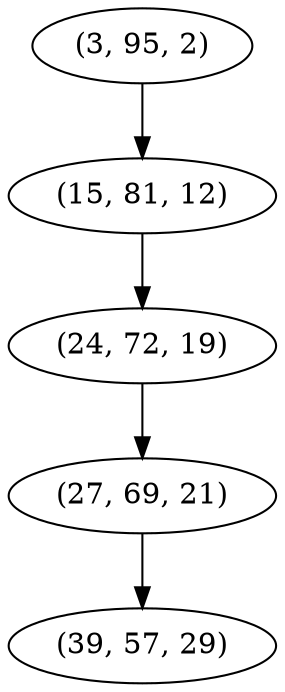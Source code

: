 digraph tree {
    "(3, 95, 2)";
    "(15, 81, 12)";
    "(24, 72, 19)";
    "(27, 69, 21)";
    "(39, 57, 29)";
    "(3, 95, 2)" -> "(15, 81, 12)";
    "(15, 81, 12)" -> "(24, 72, 19)";
    "(24, 72, 19)" -> "(27, 69, 21)";
    "(27, 69, 21)" -> "(39, 57, 29)";
}
